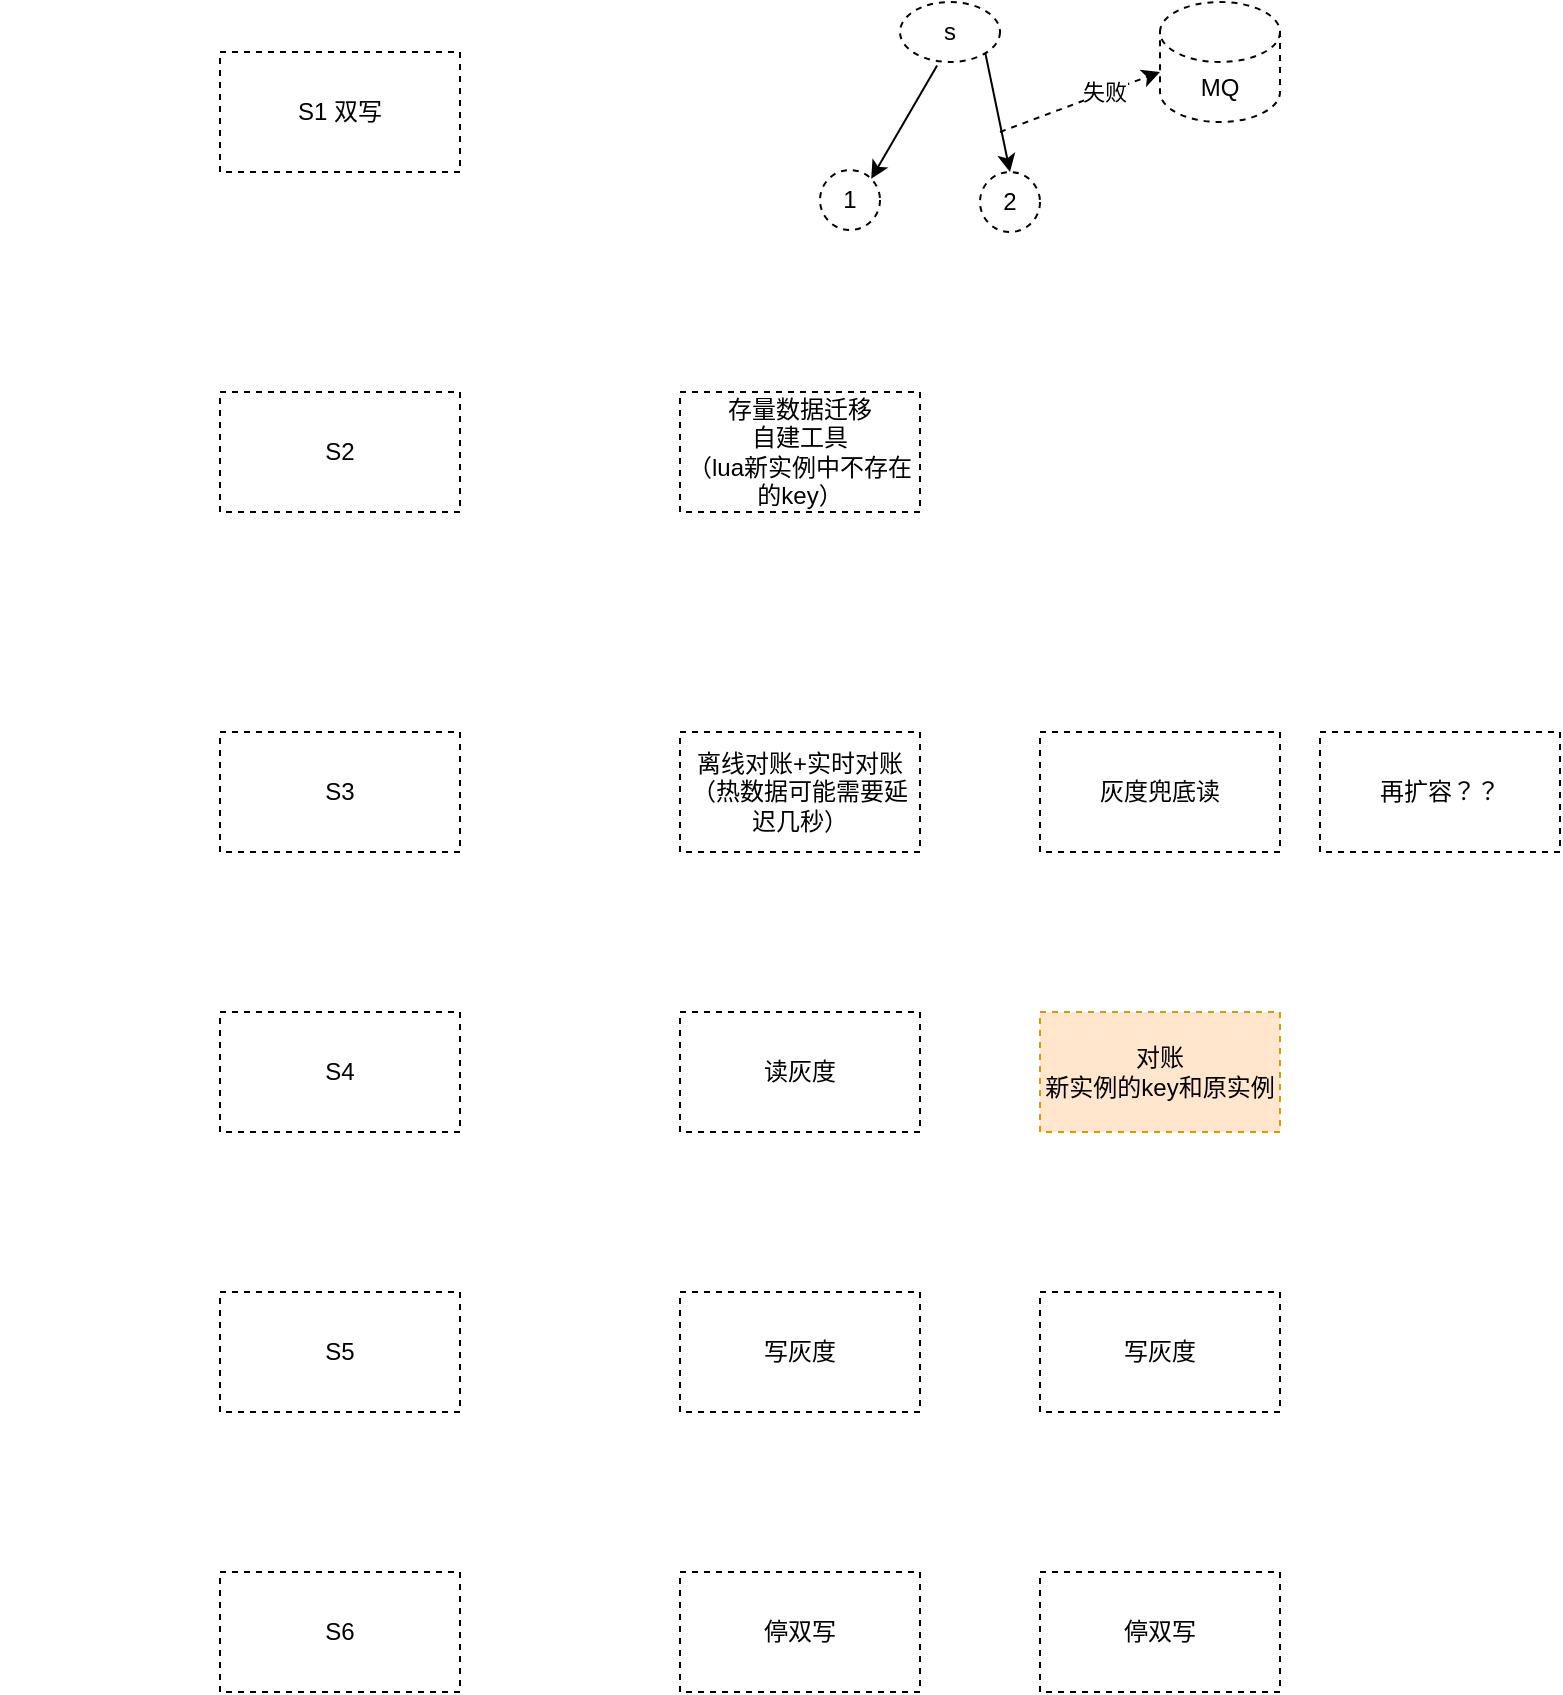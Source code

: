 <mxfile version="20.8.1" type="github">
  <diagram id="jsjYU_Txn0sp7lz1TC-h" name="第 1 页">
    <mxGraphModel dx="2373" dy="-427" grid="1" gridSize="10" guides="1" tooltips="1" connect="1" arrows="1" fold="1" page="1" pageScale="1" pageWidth="827" pageHeight="1169" math="0" shadow="0">
      <root>
        <mxCell id="0" />
        <mxCell id="1" parent="0" />
        <mxCell id="DXR3qiWjVmH9UOqzKoYP-17" value="2" style="ellipse;whiteSpace=wrap;html=1;aspect=fixed;fillColor=none;dashed=1;" parent="1" vertex="1">
          <mxGeometry x="-290" y="1310" width="30" height="30" as="geometry" />
        </mxCell>
        <mxCell id="DXR3qiWjVmH9UOqzKoYP-19" value="" style="rounded=0;whiteSpace=wrap;html=1;fillColor=none;strokeColor=none;dashed=1;" parent="1" vertex="1">
          <mxGeometry x="-780" y="1255" width="120" height="60" as="geometry" />
        </mxCell>
        <mxCell id="DXR3qiWjVmH9UOqzKoYP-21" value="S1 双写" style="rounded=0;whiteSpace=wrap;html=1;dashed=1;fillColor=none;" parent="1" vertex="1">
          <mxGeometry x="-670" y="1250" width="120" height="60" as="geometry" />
        </mxCell>
        <mxCell id="DXR3qiWjVmH9UOqzKoYP-22" value="1" style="ellipse;whiteSpace=wrap;html=1;aspect=fixed;fillColor=none;dashed=1;" parent="1" vertex="1">
          <mxGeometry x="-370" y="1309" width="30" height="30" as="geometry" />
        </mxCell>
        <mxCell id="DXR3qiWjVmH9UOqzKoYP-23" value="s" style="ellipse;whiteSpace=wrap;html=1;dashed=1;fillColor=none;" parent="1" vertex="1">
          <mxGeometry x="-330" y="1225" width="50" height="30" as="geometry" />
        </mxCell>
        <mxCell id="DXR3qiWjVmH9UOqzKoYP-24" value="" style="endArrow=classic;html=1;rounded=0;exitX=0.371;exitY=1.06;exitDx=0;exitDy=0;exitPerimeter=0;entryX=1;entryY=0;entryDx=0;entryDy=0;" parent="1" source="DXR3qiWjVmH9UOqzKoYP-23" target="DXR3qiWjVmH9UOqzKoYP-22" edge="1">
          <mxGeometry width="50" height="50" relative="1" as="geometry">
            <mxPoint x="-40" y="1240" as="sourcePoint" />
            <mxPoint x="10" y="1190" as="targetPoint" />
          </mxGeometry>
        </mxCell>
        <mxCell id="DXR3qiWjVmH9UOqzKoYP-25" value="" style="endArrow=classic;html=1;rounded=0;exitX=1;exitY=1;exitDx=0;exitDy=0;entryX=0.5;entryY=0;entryDx=0;entryDy=0;" parent="1" source="DXR3qiWjVmH9UOqzKoYP-23" target="DXR3qiWjVmH9UOqzKoYP-17" edge="1">
          <mxGeometry width="50" height="50" relative="1" as="geometry">
            <mxPoint x="-40" y="1240" as="sourcePoint" />
            <mxPoint x="10" y="1190" as="targetPoint" />
          </mxGeometry>
        </mxCell>
        <mxCell id="DXR3qiWjVmH9UOqzKoYP-26" value="S2" style="rounded=0;whiteSpace=wrap;html=1;dashed=1;fillColor=none;" parent="1" vertex="1">
          <mxGeometry x="-670" y="1420" width="120" height="60" as="geometry" />
        </mxCell>
        <mxCell id="DXR3qiWjVmH9UOqzKoYP-35" value="存量数据迁移&lt;br&gt;自建工具&lt;br&gt;（lua新实例中不存在的key）" style="rounded=0;whiteSpace=wrap;html=1;dashed=1;fillColor=none;" parent="1" vertex="1">
          <mxGeometry x="-440" y="1420" width="120" height="60" as="geometry" />
        </mxCell>
        <mxCell id="DXR3qiWjVmH9UOqzKoYP-36" value="灰度兜底读" style="rounded=0;whiteSpace=wrap;html=1;dashed=1;fillColor=none;" parent="1" vertex="1">
          <mxGeometry x="-260" y="1590" width="120" height="60" as="geometry" />
        </mxCell>
        <mxCell id="DXR3qiWjVmH9UOqzKoYP-37" value="S3" style="rounded=0;whiteSpace=wrap;html=1;dashed=1;fillColor=none;" parent="1" vertex="1">
          <mxGeometry x="-670" y="1590" width="120" height="60" as="geometry" />
        </mxCell>
        <mxCell id="DXR3qiWjVmH9UOqzKoYP-38" value="离线对账+实时对账&lt;br&gt;（热数据可能需要延迟几秒）" style="rounded=0;whiteSpace=wrap;html=1;dashed=1;fillColor=none;" parent="1" vertex="1">
          <mxGeometry x="-440" y="1590" width="120" height="60" as="geometry" />
        </mxCell>
        <mxCell id="DXR3qiWjVmH9UOqzKoYP-39" value="" style="endArrow=classic;html=1;rounded=0;dashed=1;" parent="1" edge="1">
          <mxGeometry width="50" height="50" relative="1" as="geometry">
            <mxPoint x="-280" y="1290" as="sourcePoint" />
            <mxPoint x="-200" y="1260" as="targetPoint" />
          </mxGeometry>
        </mxCell>
        <mxCell id="DXR3qiWjVmH9UOqzKoYP-41" value="失败" style="edgeLabel;html=1;align=center;verticalAlign=middle;resizable=0;points=[];" parent="DXR3qiWjVmH9UOqzKoYP-39" vertex="1" connectable="0">
          <mxGeometry x="0.314" y="1" relative="1" as="geometry">
            <mxPoint as="offset" />
          </mxGeometry>
        </mxCell>
        <mxCell id="DXR3qiWjVmH9UOqzKoYP-40" value="MQ" style="shape=cylinder3;whiteSpace=wrap;html=1;boundedLbl=1;backgroundOutline=1;size=15;dashed=1;fillColor=none;" parent="1" vertex="1">
          <mxGeometry x="-200" y="1225" width="60" height="60" as="geometry" />
        </mxCell>
        <mxCell id="DXR3qiWjVmH9UOqzKoYP-42" value="S4" style="rounded=0;whiteSpace=wrap;html=1;dashed=1;fillColor=none;" parent="1" vertex="1">
          <mxGeometry x="-670" y="1730" width="120" height="60" as="geometry" />
        </mxCell>
        <mxCell id="DXR3qiWjVmH9UOqzKoYP-43" value="读灰度" style="rounded=0;whiteSpace=wrap;html=1;dashed=1;fillColor=none;" parent="1" vertex="1">
          <mxGeometry x="-440" y="1730" width="120" height="60" as="geometry" />
        </mxCell>
        <mxCell id="DXR3qiWjVmH9UOqzKoYP-44" value="写灰度" style="rounded=0;whiteSpace=wrap;html=1;dashed=1;fillColor=none;" parent="1" vertex="1">
          <mxGeometry x="-440" y="1870" width="120" height="60" as="geometry" />
        </mxCell>
        <mxCell id="DXR3qiWjVmH9UOqzKoYP-46" value="S5" style="rounded=0;whiteSpace=wrap;html=1;dashed=1;fillColor=none;" parent="1" vertex="1">
          <mxGeometry x="-670" y="1870" width="120" height="60" as="geometry" />
        </mxCell>
        <mxCell id="DXR3qiWjVmH9UOqzKoYP-48" value="S6" style="rounded=0;whiteSpace=wrap;html=1;dashed=1;fillColor=none;" parent="1" vertex="1">
          <mxGeometry x="-670" y="2010" width="120" height="60" as="geometry" />
        </mxCell>
        <mxCell id="DXR3qiWjVmH9UOqzKoYP-49" value="停双写" style="rounded=0;whiteSpace=wrap;html=1;dashed=1;fillColor=none;" parent="1" vertex="1">
          <mxGeometry x="-440" y="2010" width="120" height="60" as="geometry" />
        </mxCell>
        <mxCell id="DXR3qiWjVmH9UOqzKoYP-51" value="写灰度" style="rounded=0;whiteSpace=wrap;html=1;dashed=1;fillColor=none;" parent="1" vertex="1">
          <mxGeometry x="-260" y="1870" width="120" height="60" as="geometry" />
        </mxCell>
        <mxCell id="DXR3qiWjVmH9UOqzKoYP-52" value="停双写" style="rounded=0;whiteSpace=wrap;html=1;dashed=1;fillColor=none;" parent="1" vertex="1">
          <mxGeometry x="-260" y="2010" width="120" height="60" as="geometry" />
        </mxCell>
        <mxCell id="DXR3qiWjVmH9UOqzKoYP-53" value="对账&lt;br&gt;新实例的key和原实例" style="rounded=0;whiteSpace=wrap;html=1;dashed=1;fillColor=#ffe6cc;strokeColor=#d79b00;" parent="1" vertex="1">
          <mxGeometry x="-260" y="1730" width="120" height="60" as="geometry" />
        </mxCell>
        <mxCell id="b_AA_r9kcX6E4_PHVwZk-2" value="再扩容？？" style="rounded=0;whiteSpace=wrap;html=1;dashed=1;fillColor=none;" vertex="1" parent="1">
          <mxGeometry x="-120" y="1590" width="120" height="60" as="geometry" />
        </mxCell>
      </root>
    </mxGraphModel>
  </diagram>
</mxfile>
